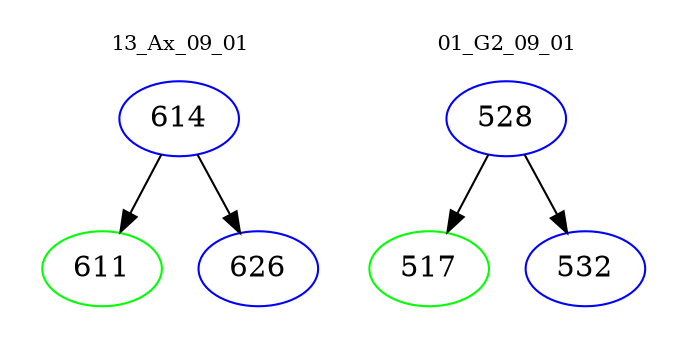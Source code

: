 digraph{
subgraph cluster_0 {
color = white
label = "13_Ax_09_01";
fontsize=10;
T0_614 [label="614", color="blue"]
T0_614 -> T0_611 [color="black"]
T0_611 [label="611", color="green"]
T0_614 -> T0_626 [color="black"]
T0_626 [label="626", color="blue"]
}
subgraph cluster_1 {
color = white
label = "01_G2_09_01";
fontsize=10;
T1_528 [label="528", color="blue"]
T1_528 -> T1_517 [color="black"]
T1_517 [label="517", color="green"]
T1_528 -> T1_532 [color="black"]
T1_532 [label="532", color="blue"]
}
}
